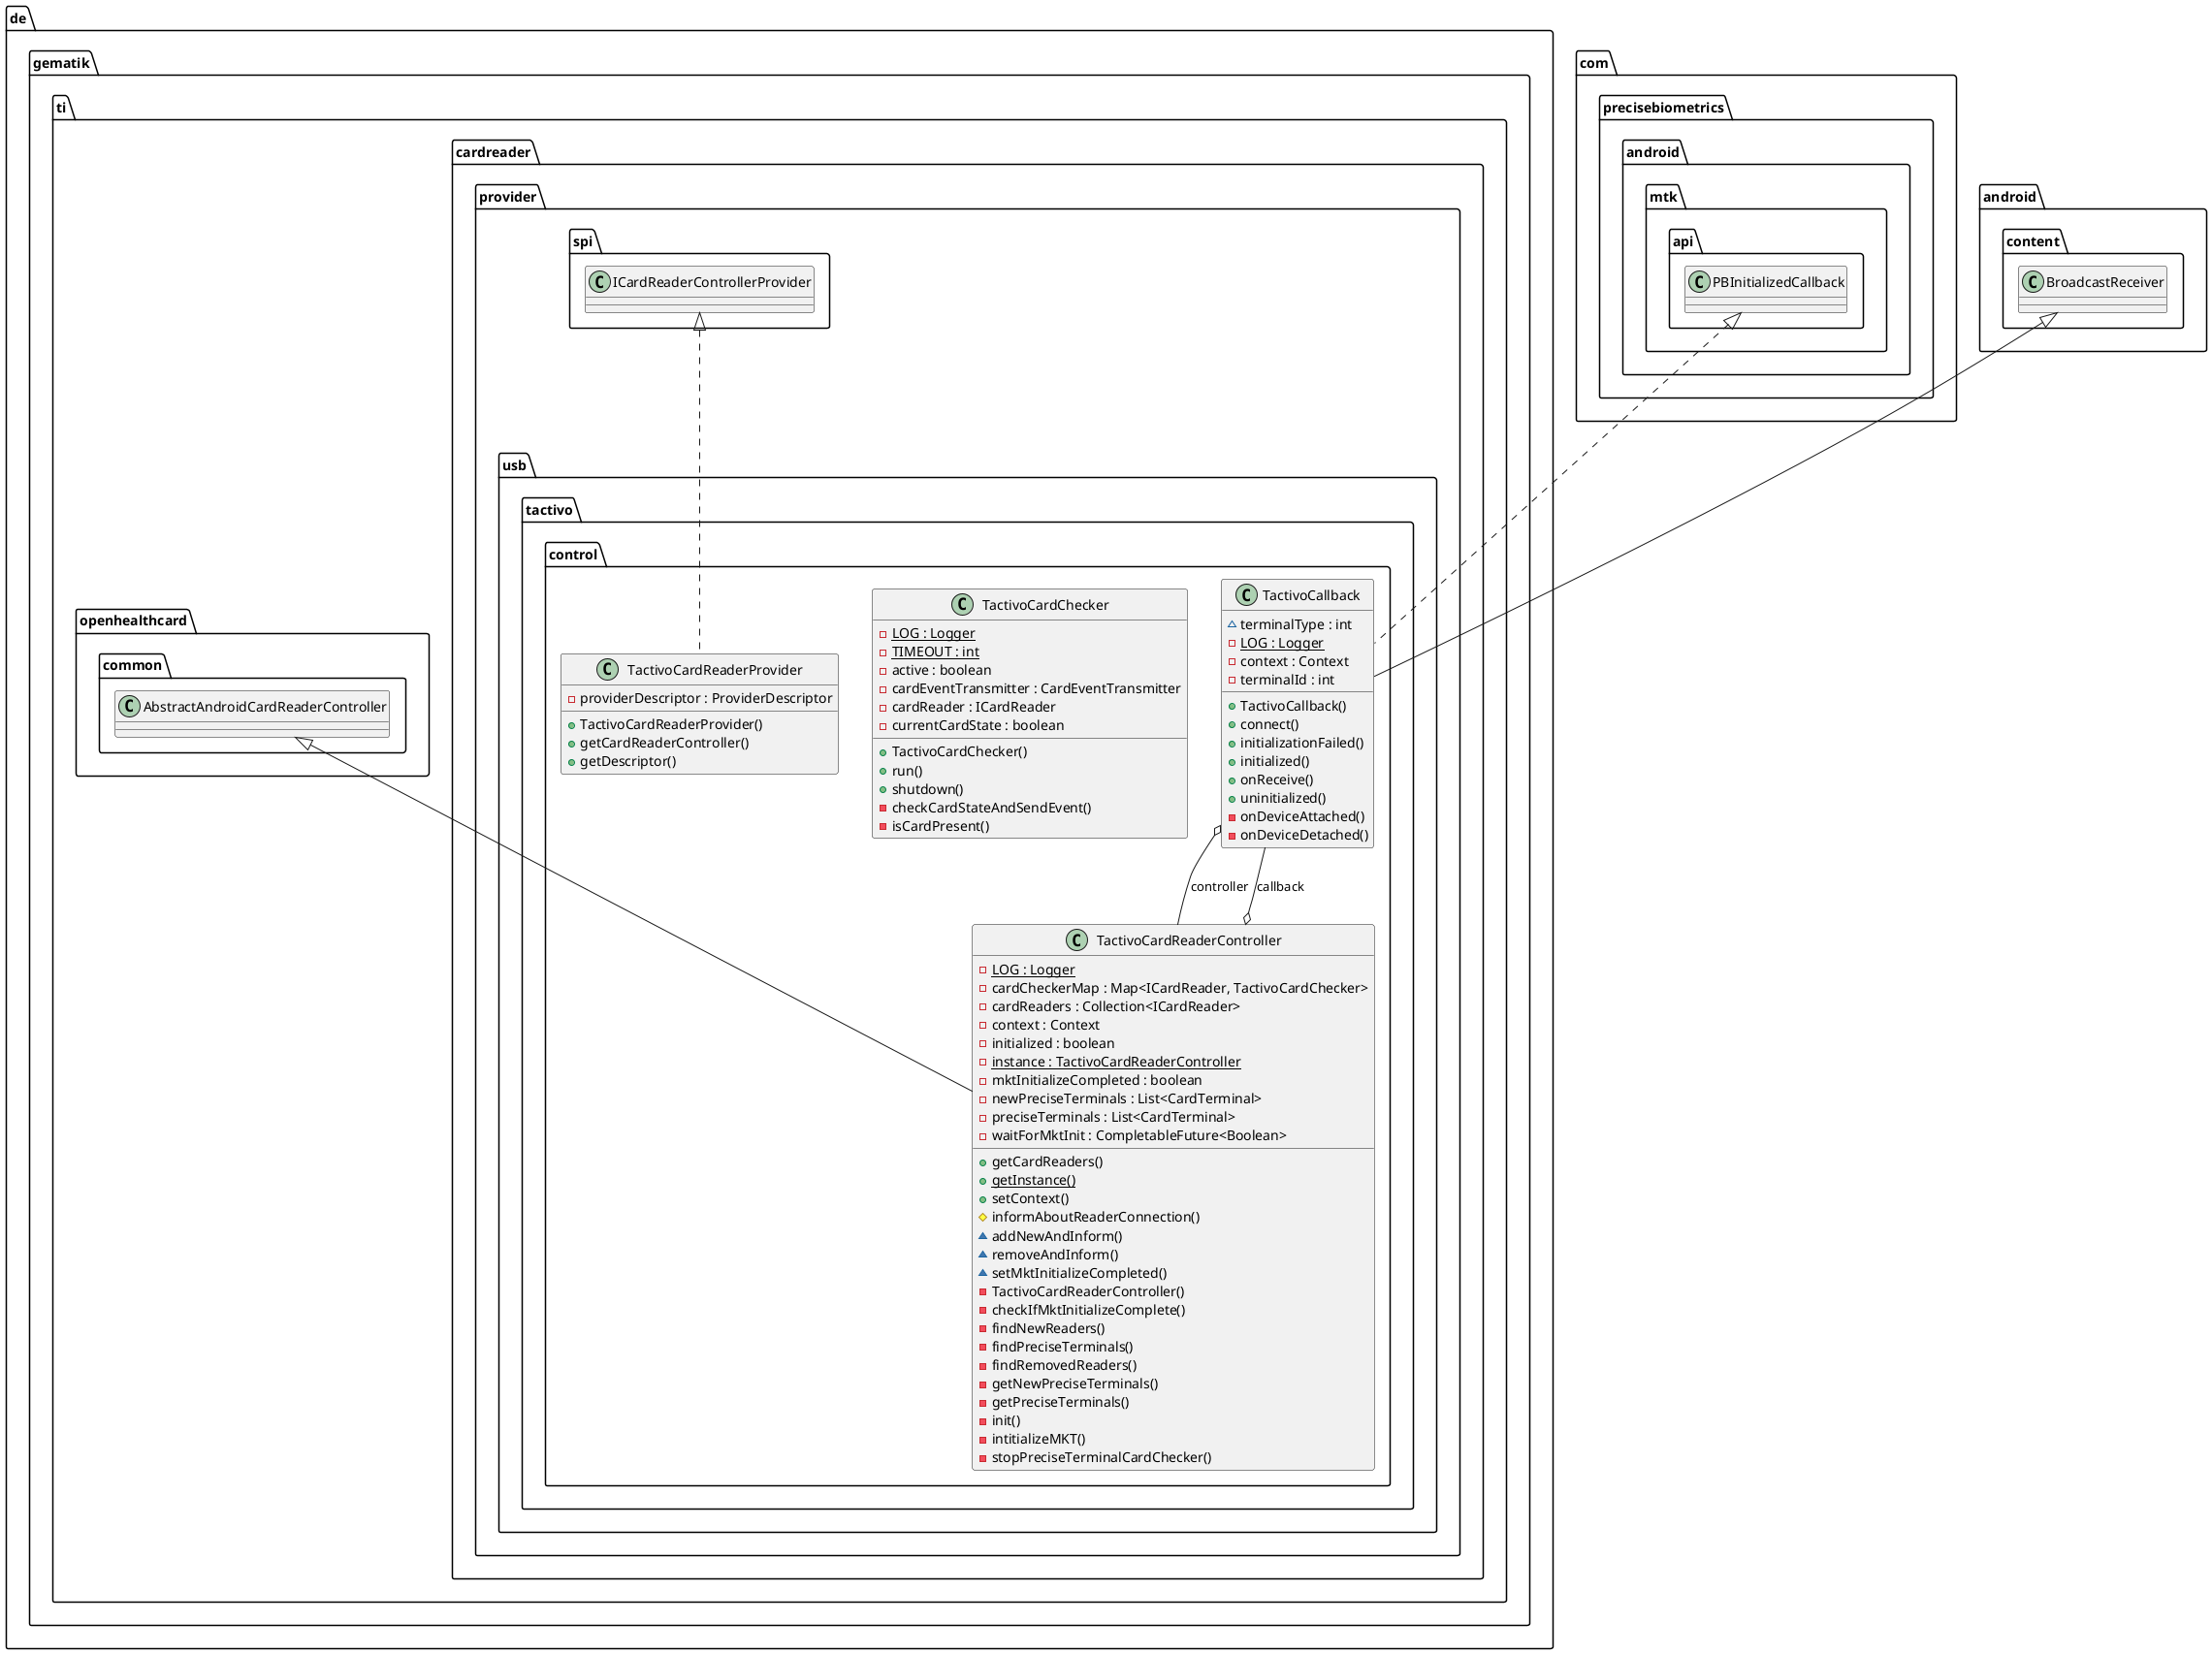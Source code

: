 @startuml



  namespace de.gematik.ti.cardreader.provider.usb.tactivo {
    namespace control {
      class de.gematik.ti.cardreader.provider.usb.tactivo.control.TactivoCallback {
          ~ terminalType : int
          {static} - LOG : Logger
          - context : Context
          - terminalId : int
          + TactivoCallback()
          + connect()
          + initializationFailed()
          + initialized()
          + onReceive()
          + uninitialized()
          - onDeviceAttached()
          - onDeviceDetached()
      }
    }
  }
  

  namespace de.gematik.ti.cardreader.provider.usb.tactivo {
    namespace control {
      class de.gematik.ti.cardreader.provider.usb.tactivo.control.TactivoCardChecker {
          {static} - LOG : Logger
          {static} - TIMEOUT : int
          - active : boolean
          - cardEventTransmitter : CardEventTransmitter
          - cardReader : ICardReader
          - currentCardState : boolean
          + TactivoCardChecker()
          + run()
          + shutdown()
          - checkCardStateAndSendEvent()
          - isCardPresent()
      }
    }
  }
  

  namespace de.gematik.ti.cardreader.provider.usb.tactivo {
    namespace control {
      class de.gematik.ti.cardreader.provider.usb.tactivo.control.TactivoCardReaderController {
          {static} - LOG : Logger
          - cardCheckerMap : Map<ICardReader, TactivoCardChecker>
          - cardReaders : Collection<ICardReader>
          - context : Context
          - initialized : boolean
          {static} - instance : TactivoCardReaderController
          - mktInitializeCompleted : boolean
          - newPreciseTerminals : List<CardTerminal>
          - preciseTerminals : List<CardTerminal>
          - waitForMktInit : CompletableFuture<Boolean>
          + getCardReaders()
          {static} + getInstance()
          + setContext()
          # informAboutReaderConnection()
          ~ addNewAndInform()
          ~ removeAndInform()
          ~ setMktInitializeCompleted()
          - TactivoCardReaderController()
          - checkIfMktInitializeComplete()
          - findNewReaders()
          - findPreciseTerminals()
          - findRemovedReaders()
          - getNewPreciseTerminals()
          - getPreciseTerminals()
          - init()
          - intitializeMKT()
          - stopPreciseTerminalCardChecker()
      }
    }
  }
  

  namespace de.gematik.ti.cardreader.provider.usb.tactivo {
    namespace control {
      class de.gematik.ti.cardreader.provider.usb.tactivo.control.TactivoCardReaderProvider {
          - providerDescriptor : ProviderDescriptor
          + TactivoCardReaderProvider()
          + getCardReaderController()
          + getDescriptor()
      }
    }
  }
  

  de.gematik.ti.cardreader.provider.usb.tactivo.control.TactivoCallback .up.|> com.precisebiometrics.android.mtk.api.PBInitializedCallback
  de.gematik.ti.cardreader.provider.usb.tactivo.control.TactivoCallback -up-|> android.content.BroadcastReceiver
  de.gematik.ti.cardreader.provider.usb.tactivo.control.TactivoCallback o-- de.gematik.ti.cardreader.provider.usb.tactivo.control.TactivoCardReaderController : controller
  de.gematik.ti.cardreader.provider.usb.tactivo.control.TactivoCardReaderController -up-|> de.gematik.ti.openhealthcard.common.AbstractAndroidCardReaderController
  de.gematik.ti.cardreader.provider.usb.tactivo.control.TactivoCardReaderController o-- de.gematik.ti.cardreader.provider.usb.tactivo.control.TactivoCallback : callback
  de.gematik.ti.cardreader.provider.usb.tactivo.control.TactivoCardReaderProvider .up.|> de.gematik.ti.cardreader.provider.spi.ICardReaderControllerProvider









@enduml
